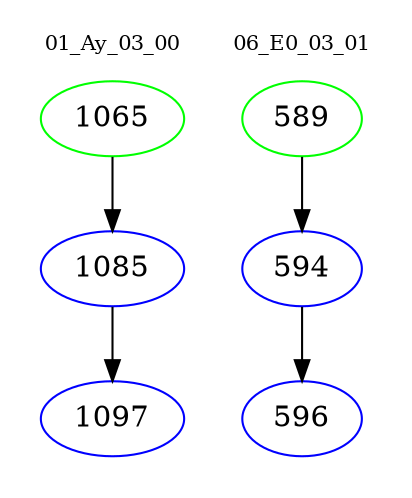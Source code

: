 digraph{
subgraph cluster_0 {
color = white
label = "01_Ay_03_00";
fontsize=10;
T0_1065 [label="1065", color="green"]
T0_1065 -> T0_1085 [color="black"]
T0_1085 [label="1085", color="blue"]
T0_1085 -> T0_1097 [color="black"]
T0_1097 [label="1097", color="blue"]
}
subgraph cluster_1 {
color = white
label = "06_E0_03_01";
fontsize=10;
T1_589 [label="589", color="green"]
T1_589 -> T1_594 [color="black"]
T1_594 [label="594", color="blue"]
T1_594 -> T1_596 [color="black"]
T1_596 [label="596", color="blue"]
}
}
